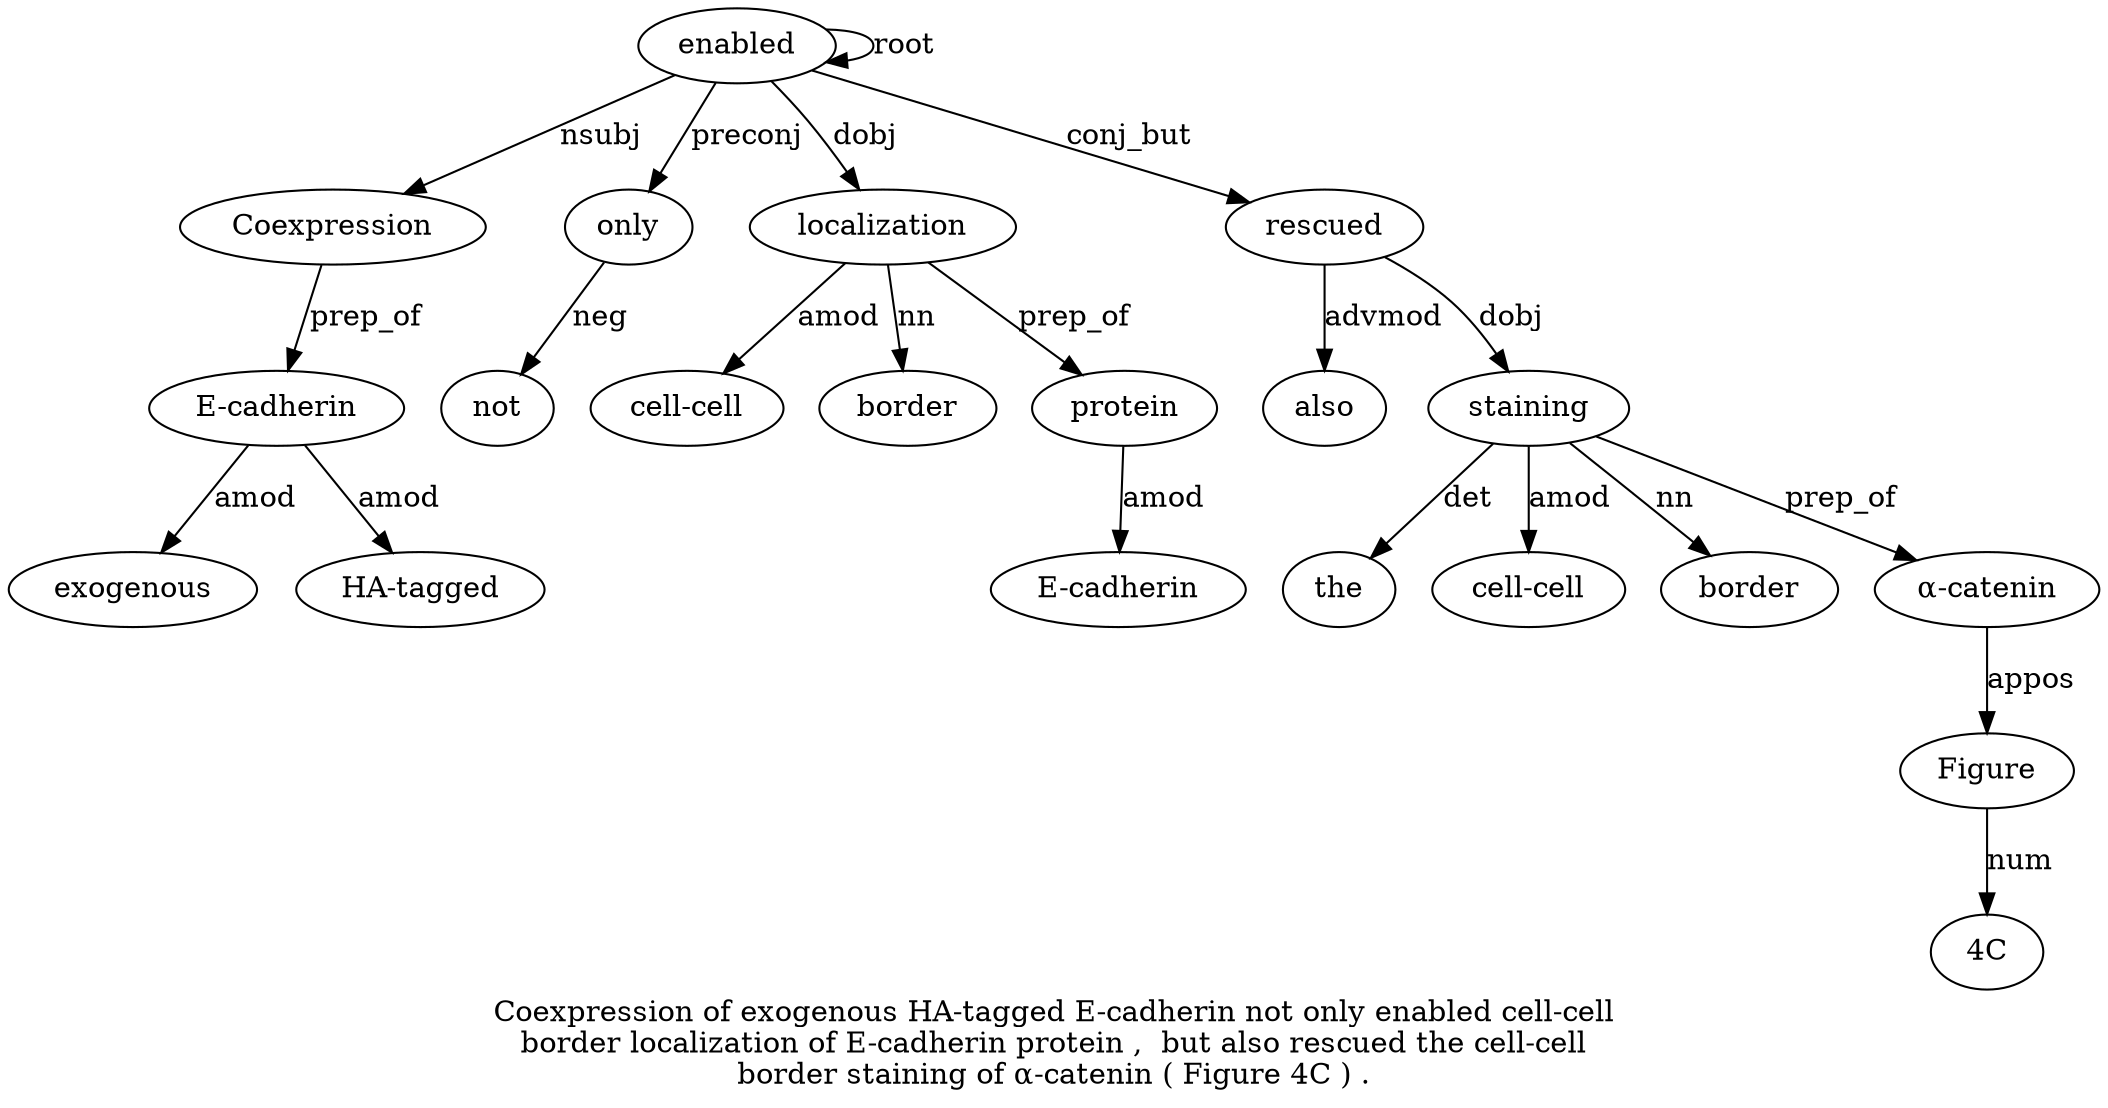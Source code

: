 digraph "Coexpression of exogenous HA-tagged E-cadherin not only enabled cell-cell border localization of E-cadherin protein ,  but also rescued the cell-cell border staining of α-catenin ( Figure 4C ) ." {
label="Coexpression of exogenous HA-tagged E-cadherin not only enabled cell-cell
border localization of E-cadherin protein ,  but also rescued the cell-cell
border staining of α-catenin ( Figure 4C ) .";
enabled8 [style=filled, fillcolor=white, label=enabled];
Coexpression1 [style=filled, fillcolor=white, label=Coexpression];
enabled8 -> Coexpression1  [label=nsubj];
"E-cadherin5" [style=filled, fillcolor=white, label="E-cadherin"];
exogenous3 [style=filled, fillcolor=white, label=exogenous];
"E-cadherin5" -> exogenous3  [label=amod];
"HA-tagged4" [style=filled, fillcolor=white, label="HA-tagged"];
"E-cadherin5" -> "HA-tagged4"  [label=amod];
Coexpression1 -> "E-cadherin5"  [label=prep_of];
only7 [style=filled, fillcolor=white, label=only];
not6 [style=filled, fillcolor=white, label=not];
only7 -> not6  [label=neg];
enabled8 -> only7  [label=preconj];
enabled8 -> enabled8  [label=root];
localization11 [style=filled, fillcolor=white, label=localization];
"cell-cell9" [style=filled, fillcolor=white, label="cell-cell"];
localization11 -> "cell-cell9"  [label=amod];
border10 [style=filled, fillcolor=white, label=border];
localization11 -> border10  [label=nn];
enabled8 -> localization11  [label=dobj];
protein14 [style=filled, fillcolor=white, label=protein];
"E-cadherin13" [style=filled, fillcolor=white, label="E-cadherin"];
protein14 -> "E-cadherin13"  [label=amod];
localization11 -> protein14  [label=prep_of];
rescued18 [style=filled, fillcolor=white, label=rescued];
also17 [style=filled, fillcolor=white, label=also];
rescued18 -> also17  [label=advmod];
enabled8 -> rescued18  [label=conj_but];
staining22 [style=filled, fillcolor=white, label=staining];
the19 [style=filled, fillcolor=white, label=the];
staining22 -> the19  [label=det];
"cell-cell20" [style=filled, fillcolor=white, label="cell-cell"];
staining22 -> "cell-cell20"  [label=amod];
border21 [style=filled, fillcolor=white, label=border];
staining22 -> border21  [label=nn];
rescued18 -> staining22  [label=dobj];
"α-catenin24" [style=filled, fillcolor=white, label="α-catenin"];
staining22 -> "α-catenin24"  [label=prep_of];
Figure26 [style=filled, fillcolor=white, label=Figure];
"α-catenin24" -> Figure26  [label=appos];
"4C27" [style=filled, fillcolor=white, label="4C"];
Figure26 -> "4C27"  [label=num];
}
